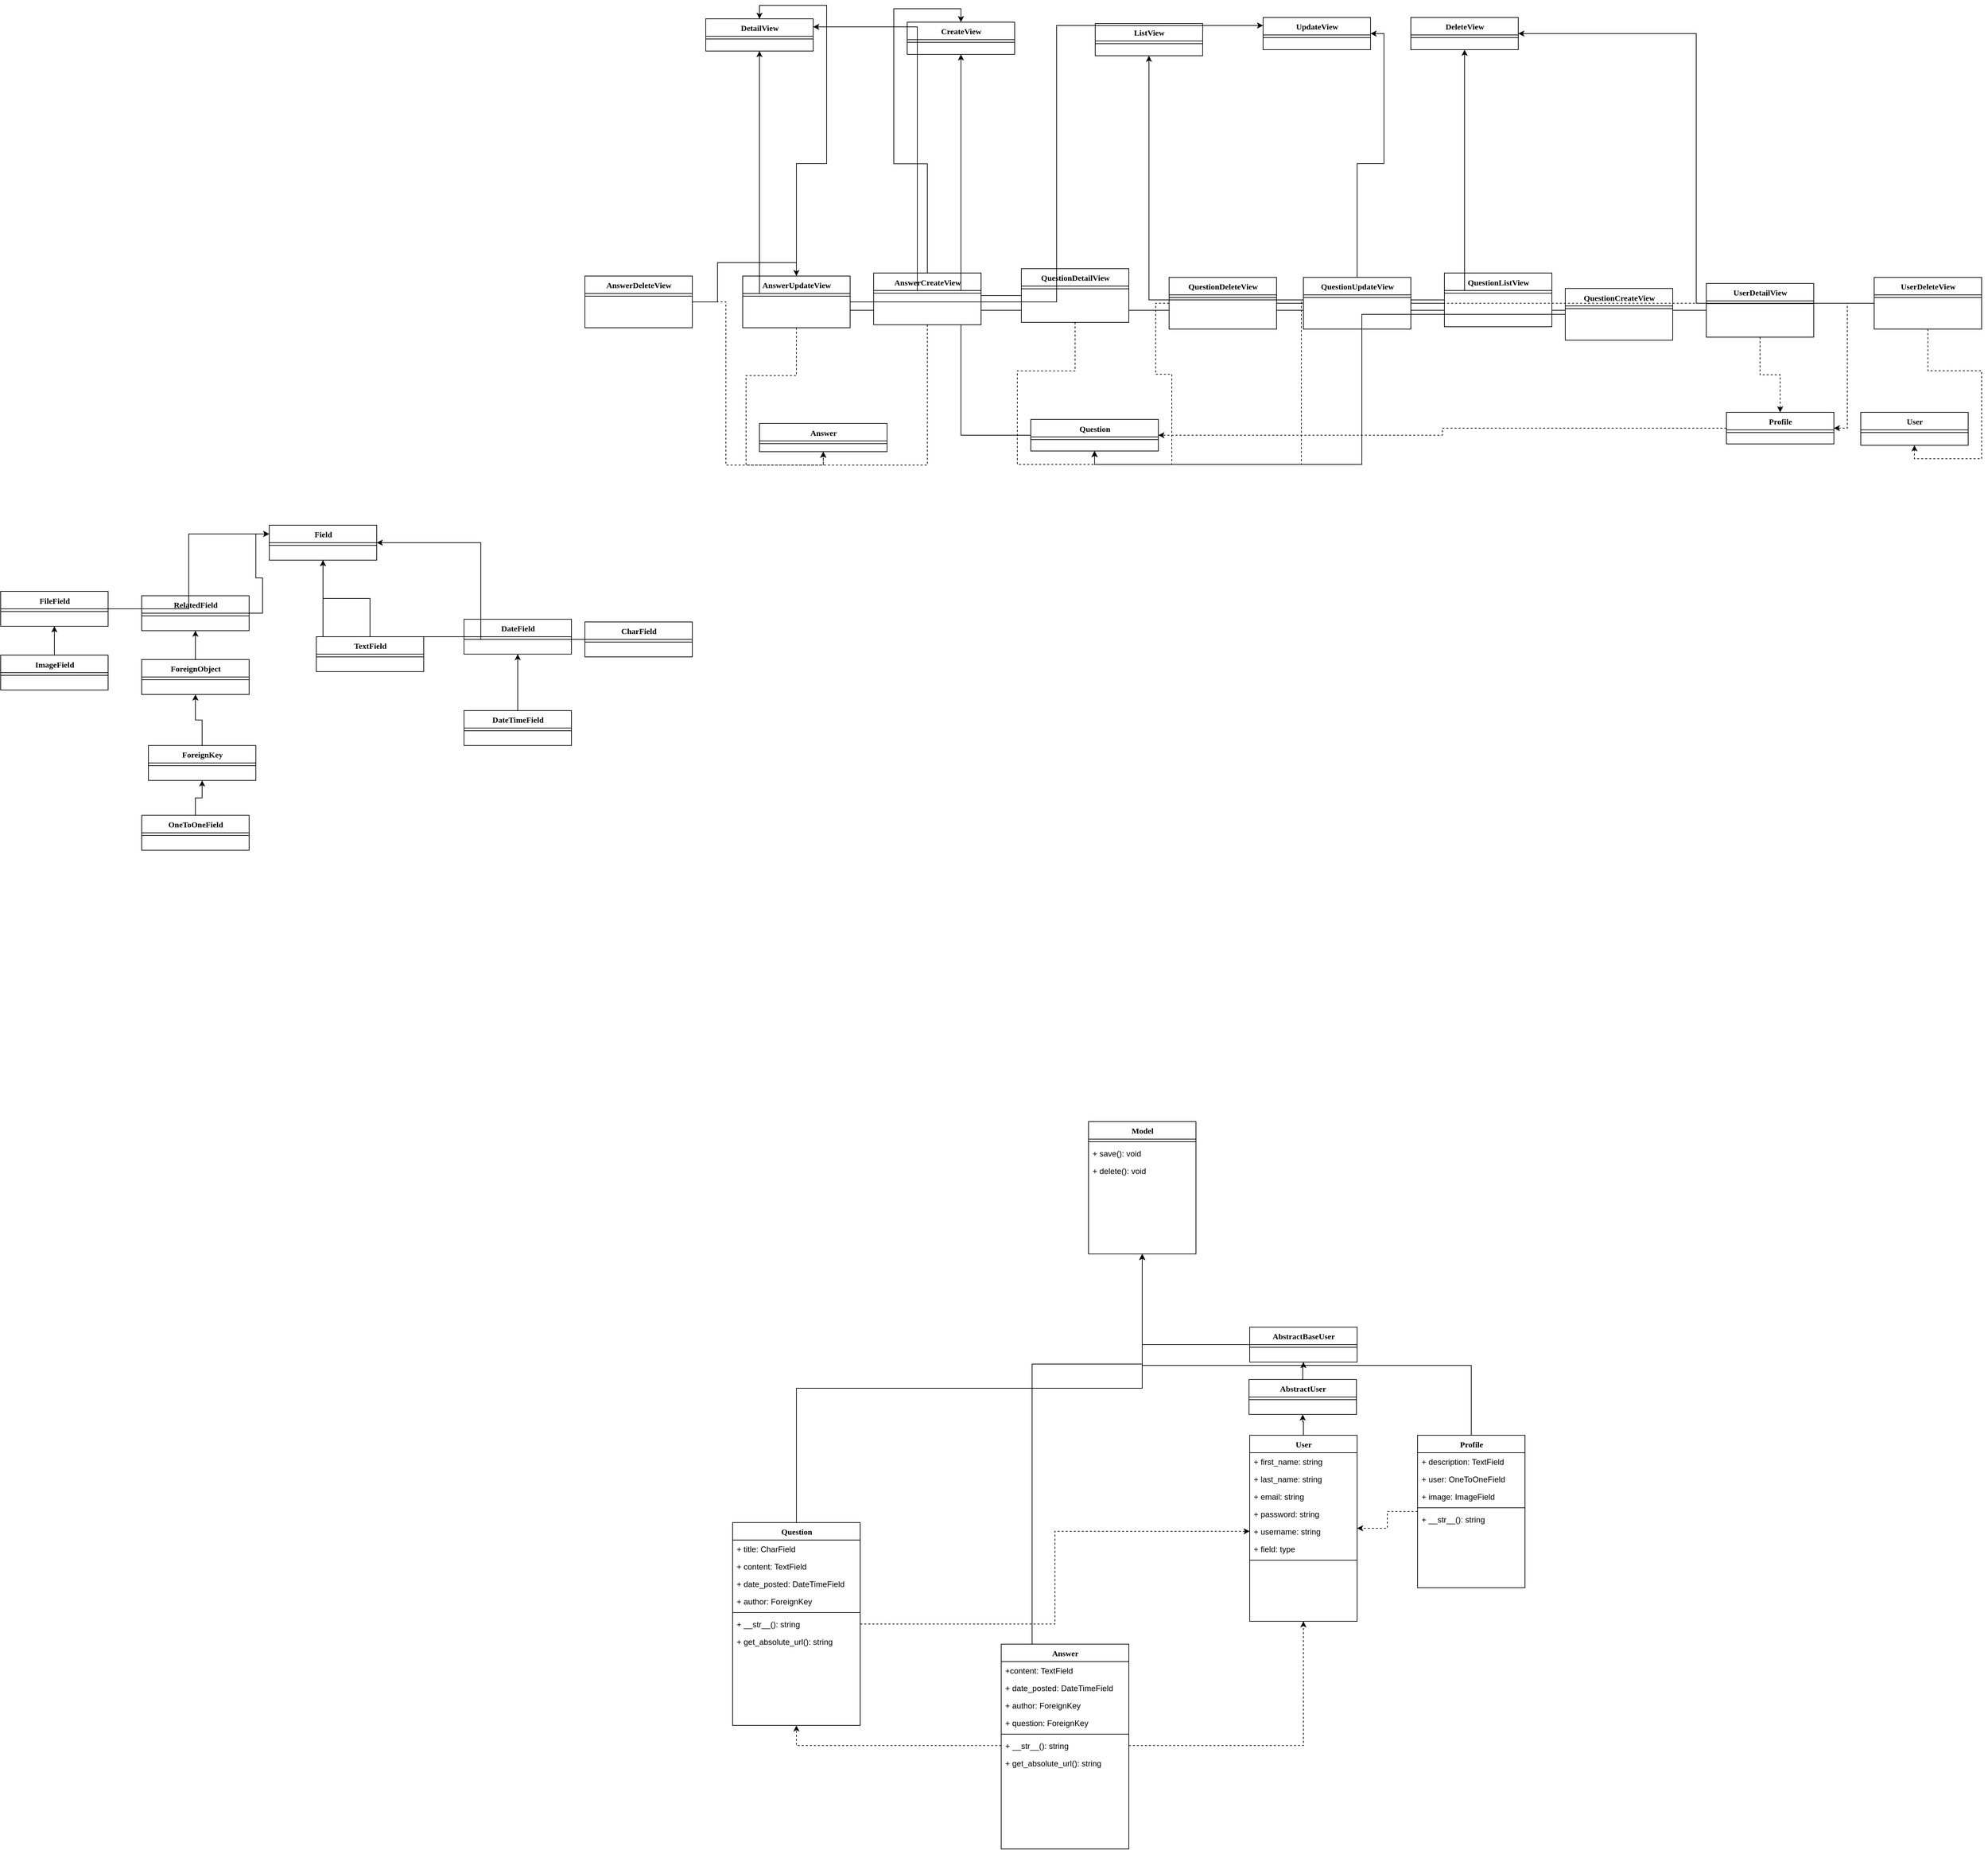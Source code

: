 <mxfile version="10.7.3" type="device"><diagram name="Page-1" id="9f46799a-70d6-7492-0946-bef42562c5a5"><mxGraphModel dx="3625" dy="2183" grid="1" gridSize="10" guides="1" tooltips="1" connect="1" arrows="1" fold="1" page="1" pageScale="1" pageWidth="1100" pageHeight="850" background="#ffffff" math="0" shadow="0"><root><mxCell id="0"/><mxCell id="1" parent="0"/><mxCell id="f9qjd2ug12fLaWXIo22U-174" value="" style="edgeStyle=orthogonalEdgeStyle;rounded=0;orthogonalLoop=1;jettySize=auto;html=1;" edge="1" parent="1" source="78961159f06e98e8-17" target="78961159f06e98e8-43"><mxGeometry relative="1" as="geometry"><mxPoint x="555" y="1531.5" as="targetPoint"/><Array as="points"><mxPoint x="750" y="1285"/><mxPoint x="620" y="1285"/><mxPoint x="620" y="1053"/></Array></mxGeometry></mxCell><mxCell id="f9qjd2ug12fLaWXIo22U-181" value="" style="edgeStyle=orthogonalEdgeStyle;rounded=0;orthogonalLoop=1;jettySize=auto;html=1;dashed=1;" edge="1" parent="1" source="78961159f06e98e8-17" target="78961159f06e98e8-30"><mxGeometry relative="1" as="geometry"><mxPoint x="880" y="1175" as="targetPoint"/></mxGeometry></mxCell><mxCell id="78961159f06e98e8-17" value="Profile" style="swimlane;html=1;fontStyle=1;align=center;verticalAlign=top;childLayout=stackLayout;horizontal=1;startSize=26;horizontalStack=0;resizeParent=1;resizeLast=0;collapsible=1;marginBottom=0;swimlaneFillColor=#ffffff;rounded=0;shadow=0;comic=0;labelBackgroundColor=none;strokeColor=#000000;strokeWidth=1;fillColor=none;fontFamily=Verdana;fontSize=12;fontColor=#000000;" parent="1" vertex="1"><mxGeometry x="1030" y="1389" width="160" height="227" as="geometry"/></mxCell><mxCell id="78961159f06e98e8-21" value="+ description: TextField" style="text;html=1;strokeColor=none;fillColor=none;align=left;verticalAlign=top;spacingLeft=4;spacingRight=4;whiteSpace=wrap;overflow=hidden;rotatable=0;points=[[0,0.5],[1,0.5]];portConstraint=eastwest;" parent="78961159f06e98e8-17" vertex="1"><mxGeometry y="26" width="160" height="26" as="geometry"/></mxCell><mxCell id="78961159f06e98e8-23" value="+ user: OneToOneField" style="text;html=1;strokeColor=none;fillColor=none;align=left;verticalAlign=top;spacingLeft=4;spacingRight=4;whiteSpace=wrap;overflow=hidden;rotatable=0;points=[[0,0.5],[1,0.5]];portConstraint=eastwest;" parent="78961159f06e98e8-17" vertex="1"><mxGeometry y="52" width="160" height="26" as="geometry"/></mxCell><mxCell id="78961159f06e98e8-25" value="+ image: ImageField" style="text;html=1;strokeColor=none;fillColor=none;align=left;verticalAlign=top;spacingLeft=4;spacingRight=4;whiteSpace=wrap;overflow=hidden;rotatable=0;points=[[0,0.5],[1,0.5]];portConstraint=eastwest;" parent="78961159f06e98e8-17" vertex="1"><mxGeometry y="78" width="160" height="26" as="geometry"/></mxCell><mxCell id="78961159f06e98e8-19" value="" style="line;html=1;strokeWidth=1;fillColor=none;align=left;verticalAlign=middle;spacingTop=-1;spacingLeft=3;spacingRight=3;rotatable=0;labelPosition=right;points=[];portConstraint=eastwest;" parent="78961159f06e98e8-17" vertex="1"><mxGeometry y="104" width="160" height="8" as="geometry"/></mxCell><mxCell id="78961159f06e98e8-27" value="+ __str__(): string" style="text;html=1;strokeColor=none;fillColor=none;align=left;verticalAlign=top;spacingLeft=4;spacingRight=4;whiteSpace=wrap;overflow=hidden;rotatable=0;points=[[0,0.5],[1,0.5]];portConstraint=eastwest;" parent="78961159f06e98e8-17" vertex="1"><mxGeometry y="112" width="160" height="26" as="geometry"/></mxCell><mxCell id="f9qjd2ug12fLaWXIo22U-154" value="" style="edgeStyle=orthogonalEdgeStyle;rounded=0;orthogonalLoop=1;jettySize=auto;html=1;" edge="1" parent="1" source="78961159f06e98e8-30" target="f9qjd2ug12fLaWXIo22U-1"><mxGeometry relative="1" as="geometry"><mxPoint x="930" y="1029" as="targetPoint"/></mxGeometry></mxCell><mxCell id="78961159f06e98e8-30" value="User" style="swimlane;html=1;fontStyle=1;align=center;verticalAlign=top;childLayout=stackLayout;horizontal=1;startSize=26;horizontalStack=0;resizeParent=1;resizeLast=0;collapsible=1;marginBottom=0;swimlaneFillColor=#ffffff;rounded=0;shadow=0;comic=0;labelBackgroundColor=none;strokeColor=#000000;strokeWidth=1;fillColor=none;fontFamily=Verdana;fontSize=12;fontColor=#000000;" parent="1" vertex="1"><mxGeometry x="780" y="1389" width="160" height="277" as="geometry"/></mxCell><mxCell id="78961159f06e98e8-31" value="+ first_name: string" style="text;html=1;strokeColor=none;fillColor=none;align=left;verticalAlign=top;spacingLeft=4;spacingRight=4;whiteSpace=wrap;overflow=hidden;rotatable=0;points=[[0,0.5],[1,0.5]];portConstraint=eastwest;" parent="78961159f06e98e8-30" vertex="1"><mxGeometry y="26" width="160" height="26" as="geometry"/></mxCell><mxCell id="78961159f06e98e8-32" value="+ last_name: string" style="text;html=1;strokeColor=none;fillColor=none;align=left;verticalAlign=top;spacingLeft=4;spacingRight=4;whiteSpace=wrap;overflow=hidden;rotatable=0;points=[[0,0.5],[1,0.5]];portConstraint=eastwest;" parent="78961159f06e98e8-30" vertex="1"><mxGeometry y="52" width="160" height="26" as="geometry"/></mxCell><mxCell id="78961159f06e98e8-33" value="+ email: string" style="text;html=1;strokeColor=none;fillColor=none;align=left;verticalAlign=top;spacingLeft=4;spacingRight=4;whiteSpace=wrap;overflow=hidden;rotatable=0;points=[[0,0.5],[1,0.5]];portConstraint=eastwest;" parent="78961159f06e98e8-30" vertex="1"><mxGeometry y="78" width="160" height="26" as="geometry"/></mxCell><mxCell id="78961159f06e98e8-34" value="+ password: string" style="text;html=1;strokeColor=none;fillColor=none;align=left;verticalAlign=top;spacingLeft=4;spacingRight=4;whiteSpace=wrap;overflow=hidden;rotatable=0;points=[[0,0.5],[1,0.5]];portConstraint=eastwest;" parent="78961159f06e98e8-30" vertex="1"><mxGeometry y="104" width="160" height="26" as="geometry"/></mxCell><mxCell id="78961159f06e98e8-36" value="+ username: string" style="text;html=1;strokeColor=none;fillColor=none;align=left;verticalAlign=top;spacingLeft=4;spacingRight=4;whiteSpace=wrap;overflow=hidden;rotatable=0;points=[[0,0.5],[1,0.5]];portConstraint=eastwest;" parent="78961159f06e98e8-30" vertex="1"><mxGeometry y="130" width="160" height="26" as="geometry"/></mxCell><mxCell id="78961159f06e98e8-37" value="+ field: type" style="text;html=1;strokeColor=none;fillColor=none;align=left;verticalAlign=top;spacingLeft=4;spacingRight=4;whiteSpace=wrap;overflow=hidden;rotatable=0;points=[[0,0.5],[1,0.5]];portConstraint=eastwest;" parent="78961159f06e98e8-30" vertex="1"><mxGeometry y="156" width="160" height="26" as="geometry"/></mxCell><mxCell id="78961159f06e98e8-38" value="" style="line;html=1;strokeWidth=1;fillColor=none;align=left;verticalAlign=middle;spacingTop=-1;spacingLeft=3;spacingRight=3;rotatable=0;labelPosition=right;points=[];portConstraint=eastwest;" parent="78961159f06e98e8-30" vertex="1"><mxGeometry y="182" width="160" height="8" as="geometry"/></mxCell><mxCell id="78961159f06e98e8-43" value="Model" style="swimlane;html=1;fontStyle=1;align=center;verticalAlign=top;childLayout=stackLayout;horizontal=1;startSize=26;horizontalStack=0;resizeParent=1;resizeLast=0;collapsible=1;marginBottom=0;swimlaneFillColor=#ffffff;rounded=0;shadow=0;comic=0;labelBackgroundColor=none;strokeColor=#000000;strokeWidth=1;fillColor=none;fontFamily=Verdana;fontSize=12;fontColor=#000000;" parent="1" vertex="1"><mxGeometry x="540" y="922" width="160" height="197" as="geometry"/></mxCell><mxCell id="78961159f06e98e8-51" value="" style="line;html=1;strokeWidth=1;fillColor=none;align=left;verticalAlign=middle;spacingTop=-1;spacingLeft=3;spacingRight=3;rotatable=0;labelPosition=right;points=[];portConstraint=eastwest;" parent="78961159f06e98e8-43" vertex="1"><mxGeometry y="26" width="160" height="8" as="geometry"/></mxCell><mxCell id="78961159f06e98e8-52" value="+ save(): void" style="text;html=1;strokeColor=none;fillColor=none;align=left;verticalAlign=top;spacingLeft=4;spacingRight=4;whiteSpace=wrap;overflow=hidden;rotatable=0;points=[[0,0.5],[1,0.5]];portConstraint=eastwest;" parent="78961159f06e98e8-43" vertex="1"><mxGeometry y="34" width="160" height="26" as="geometry"/></mxCell><mxCell id="78961159f06e98e8-53" value="+ delete(): void" style="text;html=1;strokeColor=none;fillColor=none;align=left;verticalAlign=top;spacingLeft=4;spacingRight=4;whiteSpace=wrap;overflow=hidden;rotatable=0;points=[[0,0.5],[1,0.5]];portConstraint=eastwest;" parent="78961159f06e98e8-43" vertex="1"><mxGeometry y="60" width="160" height="26" as="geometry"/></mxCell><mxCell id="f9qjd2ug12fLaWXIo22U-136" value="" style="edgeStyle=orthogonalEdgeStyle;rounded=0;orthogonalLoop=1;jettySize=auto;html=1;exitX=0.5;exitY=0;exitDx=0;exitDy=0;" edge="1" parent="1" source="78961159f06e98e8-56" target="78961159f06e98e8-43"><mxGeometry relative="1" as="geometry"><mxPoint x="850" y="1175" as="targetPoint"/></mxGeometry></mxCell><mxCell id="f9qjd2ug12fLaWXIo22U-312" value="" style="edgeStyle=orthogonalEdgeStyle;rounded=0;orthogonalLoop=1;jettySize=auto;html=1;dashed=1;entryX=0;entryY=0.5;entryDx=0;entryDy=0;" edge="1" parent="1" source="78961159f06e98e8-56" target="78961159f06e98e8-36"><mxGeometry relative="1" as="geometry"><mxPoint x="215" y="1807" as="targetPoint"/></mxGeometry></mxCell><mxCell id="78961159f06e98e8-56" value="Question" style="swimlane;html=1;fontStyle=1;align=center;verticalAlign=top;childLayout=stackLayout;horizontal=1;startSize=26;horizontalStack=0;resizeParent=1;resizeLast=0;collapsible=1;marginBottom=0;swimlaneFillColor=#ffffff;rounded=0;shadow=0;comic=0;labelBackgroundColor=none;strokeColor=#000000;strokeWidth=1;fillColor=none;fontFamily=Verdana;fontSize=12;fontColor=#000000;" parent="1" vertex="1"><mxGeometry x="10" y="1519" width="190" height="302" as="geometry"/></mxCell><mxCell id="78961159f06e98e8-57" value="+ title: CharField" style="text;html=1;strokeColor=none;fillColor=none;align=left;verticalAlign=top;spacingLeft=4;spacingRight=4;whiteSpace=wrap;overflow=hidden;rotatable=0;points=[[0,0.5],[1,0.5]];portConstraint=eastwest;" parent="78961159f06e98e8-56" vertex="1"><mxGeometry y="26" width="190" height="26" as="geometry"/></mxCell><mxCell id="78961159f06e98e8-58" value="+ content: TextField" style="text;html=1;strokeColor=none;fillColor=none;align=left;verticalAlign=top;spacingLeft=4;spacingRight=4;whiteSpace=wrap;overflow=hidden;rotatable=0;points=[[0,0.5],[1,0.5]];portConstraint=eastwest;" parent="78961159f06e98e8-56" vertex="1"><mxGeometry y="52" width="190" height="26" as="geometry"/></mxCell><mxCell id="78961159f06e98e8-59" value="+ date_posted: DateTimeField" style="text;html=1;strokeColor=none;fillColor=none;align=left;verticalAlign=top;spacingLeft=4;spacingRight=4;whiteSpace=wrap;overflow=hidden;rotatable=0;points=[[0,0.5],[1,0.5]];portConstraint=eastwest;" parent="78961159f06e98e8-56" vertex="1"><mxGeometry y="78" width="190" height="26" as="geometry"/></mxCell><mxCell id="78961159f06e98e8-60" value="+ author: ForeignKey" style="text;html=1;strokeColor=none;fillColor=none;align=left;verticalAlign=top;spacingLeft=4;spacingRight=4;whiteSpace=wrap;overflow=hidden;rotatable=0;points=[[0,0.5],[1,0.5]];portConstraint=eastwest;" parent="78961159f06e98e8-56" vertex="1"><mxGeometry y="104" width="190" height="26" as="geometry"/></mxCell><mxCell id="78961159f06e98e8-64" value="" style="line;html=1;strokeWidth=1;fillColor=none;align=left;verticalAlign=middle;spacingTop=-1;spacingLeft=3;spacingRight=3;rotatable=0;labelPosition=right;points=[];portConstraint=eastwest;" parent="78961159f06e98e8-56" vertex="1"><mxGeometry y="130" width="190" height="8" as="geometry"/></mxCell><mxCell id="78961159f06e98e8-65" value="+ __str__(): string" style="text;html=1;strokeColor=none;fillColor=none;align=left;verticalAlign=top;spacingLeft=4;spacingRight=4;whiteSpace=wrap;overflow=hidden;rotatable=0;points=[[0,0.5],[1,0.5]];portConstraint=eastwest;" parent="78961159f06e98e8-56" vertex="1"><mxGeometry y="138" width="190" height="26" as="geometry"/></mxCell><mxCell id="78961159f06e98e8-66" value="+ get_absolute_url(): string" style="text;html=1;strokeColor=none;fillColor=none;align=left;verticalAlign=top;spacingLeft=4;spacingRight=4;whiteSpace=wrap;overflow=hidden;rotatable=0;points=[[0,0.5],[1,0.5]];portConstraint=eastwest;" parent="78961159f06e98e8-56" vertex="1"><mxGeometry y="164" width="190" height="26" as="geometry"/></mxCell><mxCell id="f9qjd2ug12fLaWXIo22U-155" value="" style="edgeStyle=orthogonalEdgeStyle;rounded=0;orthogonalLoop=1;jettySize=auto;html=1;" edge="1" parent="1" source="f9qjd2ug12fLaWXIo22U-1" target="f9qjd2ug12fLaWXIo22U-9"><mxGeometry relative="1" as="geometry"/></mxCell><mxCell id="f9qjd2ug12fLaWXIo22U-1" value="AbstractUser" style="swimlane;html=1;fontStyle=1;align=center;verticalAlign=top;childLayout=stackLayout;horizontal=1;startSize=26;horizontalStack=0;resizeParent=1;resizeLast=0;collapsible=1;marginBottom=0;swimlaneFillColor=#ffffff;rounded=0;shadow=0;comic=0;labelBackgroundColor=none;strokeColor=#000000;strokeWidth=1;fillColor=none;fontFamily=Verdana;fontSize=12;fontColor=#000000;" vertex="1" parent="1"><mxGeometry x="779" y="1306" width="160" height="52" as="geometry"/></mxCell><mxCell id="f9qjd2ug12fLaWXIo22U-8" value="" style="line;html=1;strokeWidth=1;fillColor=none;align=left;verticalAlign=middle;spacingTop=-1;spacingLeft=3;spacingRight=3;rotatable=0;labelPosition=right;points=[];portConstraint=eastwest;" vertex="1" parent="f9qjd2ug12fLaWXIo22U-1"><mxGeometry y="26" width="160" height="8" as="geometry"/></mxCell><mxCell id="f9qjd2ug12fLaWXIo22U-158" value="" style="edgeStyle=orthogonalEdgeStyle;rounded=0;orthogonalLoop=1;jettySize=auto;html=1;" edge="1" parent="1" source="f9qjd2ug12fLaWXIo22U-9" target="78961159f06e98e8-43"><mxGeometry relative="1" as="geometry"><mxPoint x="850" y="1119" as="sourcePoint"/><mxPoint x="850" y="1110" as="targetPoint"/></mxGeometry></mxCell><mxCell id="f9qjd2ug12fLaWXIo22U-9" value="AbstractBaseUser" style="swimlane;html=1;fontStyle=1;align=center;verticalAlign=top;childLayout=stackLayout;horizontal=1;startSize=26;horizontalStack=0;resizeParent=1;resizeLast=0;collapsible=1;marginBottom=0;swimlaneFillColor=#ffffff;rounded=0;shadow=0;comic=0;labelBackgroundColor=none;strokeColor=#000000;strokeWidth=1;fillColor=none;fontFamily=Verdana;fontSize=12;fontColor=#000000;" vertex="1" parent="1"><mxGeometry x="780" y="1228" width="160" height="52" as="geometry"/></mxCell><mxCell id="f9qjd2ug12fLaWXIo22U-10" value="" style="line;html=1;strokeWidth=1;fillColor=none;align=left;verticalAlign=middle;spacingTop=-1;spacingLeft=3;spacingRight=3;rotatable=0;labelPosition=right;points=[];portConstraint=eastwest;" vertex="1" parent="f9qjd2ug12fLaWXIo22U-9"><mxGeometry y="26" width="160" height="8" as="geometry"/></mxCell><mxCell id="f9qjd2ug12fLaWXIo22U-167" value="" style="edgeStyle=orthogonalEdgeStyle;rounded=0;orthogonalLoop=1;jettySize=auto;html=1;" edge="1" parent="1" source="f9qjd2ug12fLaWXIo22U-11" target="78961159f06e98e8-43"><mxGeometry relative="1" as="geometry"><mxPoint x="800.0" y="1555" as="targetPoint"/><Array as="points"><mxPoint x="456" y="1283"/><mxPoint x="620" y="1283"/></Array></mxGeometry></mxCell><mxCell id="f9qjd2ug12fLaWXIo22U-11" value="Answer" style="swimlane;html=1;fontStyle=1;align=center;verticalAlign=top;childLayout=stackLayout;horizontal=1;startSize=26;horizontalStack=0;resizeParent=1;resizeLast=0;collapsible=1;marginBottom=0;swimlaneFillColor=#ffffff;rounded=0;shadow=0;comic=0;labelBackgroundColor=none;strokeColor=#000000;strokeWidth=1;fillColor=none;fontFamily=Verdana;fontSize=12;fontColor=#000000;" vertex="1" parent="1"><mxGeometry x="410" y="1700" width="190" height="305" as="geometry"/></mxCell><mxCell id="f9qjd2ug12fLaWXIo22U-12" value="+content: TextField" style="text;html=1;strokeColor=none;fillColor=none;align=left;verticalAlign=top;spacingLeft=4;spacingRight=4;whiteSpace=wrap;overflow=hidden;rotatable=0;points=[[0,0.5],[1,0.5]];portConstraint=eastwest;" vertex="1" parent="f9qjd2ug12fLaWXIo22U-11"><mxGeometry y="26" width="190" height="26" as="geometry"/></mxCell><mxCell id="f9qjd2ug12fLaWXIo22U-13" value="+ date_posted: DateTimeField" style="text;html=1;strokeColor=none;fillColor=none;align=left;verticalAlign=top;spacingLeft=4;spacingRight=4;whiteSpace=wrap;overflow=hidden;rotatable=0;points=[[0,0.5],[1,0.5]];portConstraint=eastwest;" vertex="1" parent="f9qjd2ug12fLaWXIo22U-11"><mxGeometry y="52" width="190" height="26" as="geometry"/></mxCell><mxCell id="f9qjd2ug12fLaWXIo22U-14" value="+ author: ForeignKey" style="text;html=1;strokeColor=none;fillColor=none;align=left;verticalAlign=top;spacingLeft=4;spacingRight=4;whiteSpace=wrap;overflow=hidden;rotatable=0;points=[[0,0.5],[1,0.5]];portConstraint=eastwest;" vertex="1" parent="f9qjd2ug12fLaWXIo22U-11"><mxGeometry y="78" width="190" height="26" as="geometry"/></mxCell><mxCell id="f9qjd2ug12fLaWXIo22U-15" value="+ question: ForeignKey" style="text;html=1;strokeColor=none;fillColor=none;align=left;verticalAlign=top;spacingLeft=4;spacingRight=4;whiteSpace=wrap;overflow=hidden;rotatable=0;points=[[0,0.5],[1,0.5]];portConstraint=eastwest;" vertex="1" parent="f9qjd2ug12fLaWXIo22U-11"><mxGeometry y="104" width="190" height="26" as="geometry"/></mxCell><mxCell id="f9qjd2ug12fLaWXIo22U-16" value="" style="line;html=1;strokeWidth=1;fillColor=none;align=left;verticalAlign=middle;spacingTop=-1;spacingLeft=3;spacingRight=3;rotatable=0;labelPosition=right;points=[];portConstraint=eastwest;" vertex="1" parent="f9qjd2ug12fLaWXIo22U-11"><mxGeometry y="130" width="190" height="8" as="geometry"/></mxCell><mxCell id="f9qjd2ug12fLaWXIo22U-17" value="+ __str__(): string" style="text;html=1;strokeColor=none;fillColor=none;align=left;verticalAlign=top;spacingLeft=4;spacingRight=4;whiteSpace=wrap;overflow=hidden;rotatable=0;points=[[0,0.5],[1,0.5]];portConstraint=eastwest;" vertex="1" parent="f9qjd2ug12fLaWXIo22U-11"><mxGeometry y="138" width="190" height="26" as="geometry"/></mxCell><mxCell id="f9qjd2ug12fLaWXIo22U-18" value="+ get_absolute_url(): string" style="text;html=1;strokeColor=none;fillColor=none;align=left;verticalAlign=top;spacingLeft=4;spacingRight=4;whiteSpace=wrap;overflow=hidden;rotatable=0;points=[[0,0.5],[1,0.5]];portConstraint=eastwest;" vertex="1" parent="f9qjd2ug12fLaWXIo22U-11"><mxGeometry y="164" width="190" height="26" as="geometry"/></mxCell><mxCell id="f9qjd2ug12fLaWXIo22U-20" value="Field&lt;br&gt;" style="swimlane;html=1;fontStyle=1;align=center;verticalAlign=top;childLayout=stackLayout;horizontal=1;startSize=26;horizontalStack=0;resizeParent=1;resizeLast=0;collapsible=1;marginBottom=0;swimlaneFillColor=#ffffff;rounded=0;shadow=0;comic=0;labelBackgroundColor=none;strokeColor=#000000;strokeWidth=1;fillColor=none;fontFamily=Verdana;fontSize=12;fontColor=#000000;" vertex="1" parent="1"><mxGeometry x="-680" y="34" width="160" height="52" as="geometry"/></mxCell><mxCell id="f9qjd2ug12fLaWXIo22U-21" value="" style="line;html=1;strokeWidth=1;fillColor=none;align=left;verticalAlign=middle;spacingTop=-1;spacingLeft=3;spacingRight=3;rotatable=0;labelPosition=right;points=[];portConstraint=eastwest;" vertex="1" parent="f9qjd2ug12fLaWXIo22U-20"><mxGeometry y="26" width="160" height="8" as="geometry"/></mxCell><mxCell id="f9qjd2ug12fLaWXIo22U-194" value="" style="edgeStyle=orthogonalEdgeStyle;rounded=0;orthogonalLoop=1;jettySize=auto;html=1;entryX=0.5;entryY=1;entryDx=0;entryDy=0;" edge="1" parent="1" source="f9qjd2ug12fLaWXIo22U-22" target="f9qjd2ug12fLaWXIo22U-20"><mxGeometry relative="1" as="geometry"><mxPoint x="-530" y="120" as="targetPoint"/></mxGeometry></mxCell><mxCell id="f9qjd2ug12fLaWXIo22U-22" value="TextField&lt;br&gt;" style="swimlane;html=1;fontStyle=1;align=center;verticalAlign=top;childLayout=stackLayout;horizontal=1;startSize=26;horizontalStack=0;resizeParent=1;resizeLast=0;collapsible=1;marginBottom=0;swimlaneFillColor=#ffffff;rounded=0;shadow=0;comic=0;labelBackgroundColor=none;strokeColor=#000000;strokeWidth=1;fillColor=none;fontFamily=Verdana;fontSize=12;fontColor=#000000;" vertex="1" parent="1"><mxGeometry x="-610" y="200" width="160" height="52" as="geometry"/></mxCell><mxCell id="f9qjd2ug12fLaWXIo22U-23" value="" style="line;html=1;strokeWidth=1;fillColor=none;align=left;verticalAlign=middle;spacingTop=-1;spacingLeft=3;spacingRight=3;rotatable=0;labelPosition=right;points=[];portConstraint=eastwest;" vertex="1" parent="f9qjd2ug12fLaWXIo22U-22"><mxGeometry y="26" width="160" height="8" as="geometry"/></mxCell><mxCell id="f9qjd2ug12fLaWXIo22U-191" value="" style="edgeStyle=orthogonalEdgeStyle;rounded=0;orthogonalLoop=1;jettySize=auto;html=1;entryX=0.5;entryY=1;entryDx=0;entryDy=0;" edge="1" parent="1" source="f9qjd2ug12fLaWXIo22U-24" target="f9qjd2ug12fLaWXIo22U-20"><mxGeometry relative="1" as="geometry"><mxPoint x="-310" y="94" as="targetPoint"/></mxGeometry></mxCell><mxCell id="f9qjd2ug12fLaWXIo22U-24" value="DateField&lt;br&gt;" style="swimlane;html=1;fontStyle=1;align=center;verticalAlign=top;childLayout=stackLayout;horizontal=1;startSize=26;horizontalStack=0;resizeParent=1;resizeLast=0;collapsible=1;marginBottom=0;swimlaneFillColor=#ffffff;rounded=0;shadow=0;comic=0;labelBackgroundColor=none;strokeColor=#000000;strokeWidth=1;fillColor=none;fontFamily=Verdana;fontSize=12;fontColor=#000000;" vertex="1" parent="1"><mxGeometry x="-390" y="174" width="160" height="52" as="geometry"/></mxCell><mxCell id="f9qjd2ug12fLaWXIo22U-25" value="" style="line;html=1;strokeWidth=1;fillColor=none;align=left;verticalAlign=middle;spacingTop=-1;spacingLeft=3;spacingRight=3;rotatable=0;labelPosition=right;points=[];portConstraint=eastwest;" vertex="1" parent="f9qjd2ug12fLaWXIo22U-24"><mxGeometry y="26" width="160" height="8" as="geometry"/></mxCell><mxCell id="f9qjd2ug12fLaWXIo22U-185" value="" style="edgeStyle=orthogonalEdgeStyle;rounded=0;orthogonalLoop=1;jettySize=auto;html=1;entryX=0.5;entryY=1;entryDx=0;entryDy=0;" edge="1" parent="1" source="f9qjd2ug12fLaWXIo22U-26" target="f9qjd2ug12fLaWXIo22U-24"><mxGeometry relative="1" as="geometry"><mxPoint x="-430" y="380" as="targetPoint"/></mxGeometry></mxCell><mxCell id="f9qjd2ug12fLaWXIo22U-26" value="DateTimeField&lt;br&gt;" style="swimlane;html=1;fontStyle=1;align=center;verticalAlign=top;childLayout=stackLayout;horizontal=1;startSize=26;horizontalStack=0;resizeParent=1;resizeLast=0;collapsible=1;marginBottom=0;swimlaneFillColor=#ffffff;rounded=0;shadow=0;comic=0;labelBackgroundColor=none;strokeColor=#000000;strokeWidth=1;fillColor=none;fontFamily=Verdana;fontSize=12;fontColor=#000000;" vertex="1" parent="1"><mxGeometry x="-390" y="310" width="160" height="52" as="geometry"/></mxCell><mxCell id="f9qjd2ug12fLaWXIo22U-27" value="" style="line;html=1;strokeWidth=1;fillColor=none;align=left;verticalAlign=middle;spacingTop=-1;spacingLeft=3;spacingRight=3;rotatable=0;labelPosition=right;points=[];portConstraint=eastwest;" vertex="1" parent="f9qjd2ug12fLaWXIo22U-26"><mxGeometry y="26" width="160" height="8" as="geometry"/></mxCell><mxCell id="f9qjd2ug12fLaWXIo22U-197" value="" style="edgeStyle=orthogonalEdgeStyle;rounded=0;orthogonalLoop=1;jettySize=auto;html=1;entryX=0;entryY=0.25;entryDx=0;entryDy=0;" edge="1" parent="1" source="f9qjd2ug12fLaWXIo22U-28" target="f9qjd2ug12fLaWXIo22U-20"><mxGeometry relative="1" as="geometry"><mxPoint x="-790" y="59" as="targetPoint"/></mxGeometry></mxCell><mxCell id="f9qjd2ug12fLaWXIo22U-28" value="RelatedField&lt;br&gt;" style="swimlane;html=1;fontStyle=1;align=center;verticalAlign=top;childLayout=stackLayout;horizontal=1;startSize=26;horizontalStack=0;resizeParent=1;resizeLast=0;collapsible=1;marginBottom=0;swimlaneFillColor=#ffffff;rounded=0;shadow=0;comic=0;labelBackgroundColor=none;strokeColor=#000000;strokeWidth=1;fillColor=none;fontFamily=Verdana;fontSize=12;fontColor=#000000;" vertex="1" parent="1"><mxGeometry x="-870" y="139" width="160" height="52" as="geometry"/></mxCell><mxCell id="f9qjd2ug12fLaWXIo22U-29" value="" style="line;html=1;strokeWidth=1;fillColor=none;align=left;verticalAlign=middle;spacingTop=-1;spacingLeft=3;spacingRight=3;rotatable=0;labelPosition=right;points=[];portConstraint=eastwest;" vertex="1" parent="f9qjd2ug12fLaWXIo22U-28"><mxGeometry y="26" width="160" height="8" as="geometry"/></mxCell><mxCell id="f9qjd2ug12fLaWXIo22U-204" value="" style="edgeStyle=orthogonalEdgeStyle;rounded=0;orthogonalLoop=1;jettySize=auto;html=1;" edge="1" parent="1" source="f9qjd2ug12fLaWXIo22U-30" target="f9qjd2ug12fLaWXIo22U-28"><mxGeometry relative="1" as="geometry"/></mxCell><mxCell id="f9qjd2ug12fLaWXIo22U-30" value="ForeignObject&lt;br&gt;" style="swimlane;html=1;fontStyle=1;align=center;verticalAlign=top;childLayout=stackLayout;horizontal=1;startSize=26;horizontalStack=0;resizeParent=1;resizeLast=0;collapsible=1;marginBottom=0;swimlaneFillColor=#ffffff;rounded=0;shadow=0;comic=0;labelBackgroundColor=none;strokeColor=#000000;strokeWidth=1;fillColor=none;fontFamily=Verdana;fontSize=12;fontColor=#000000;" vertex="1" parent="1"><mxGeometry x="-870" y="234" width="160" height="52" as="geometry"/></mxCell><mxCell id="f9qjd2ug12fLaWXIo22U-31" value="" style="line;html=1;strokeWidth=1;fillColor=none;align=left;verticalAlign=middle;spacingTop=-1;spacingLeft=3;spacingRight=3;rotatable=0;labelPosition=right;points=[];portConstraint=eastwest;" vertex="1" parent="f9qjd2ug12fLaWXIo22U-30"><mxGeometry y="26" width="160" height="8" as="geometry"/></mxCell><mxCell id="f9qjd2ug12fLaWXIo22U-205" value="" style="edgeStyle=orthogonalEdgeStyle;rounded=0;orthogonalLoop=1;jettySize=auto;html=1;" edge="1" parent="1" source="f9qjd2ug12fLaWXIo22U-32" target="f9qjd2ug12fLaWXIo22U-30"><mxGeometry relative="1" as="geometry"/></mxCell><mxCell id="f9qjd2ug12fLaWXIo22U-32" value="ForeignKey&lt;br&gt;" style="swimlane;html=1;fontStyle=1;align=center;verticalAlign=top;childLayout=stackLayout;horizontal=1;startSize=26;horizontalStack=0;resizeParent=1;resizeLast=0;collapsible=1;marginBottom=0;swimlaneFillColor=#ffffff;rounded=0;shadow=0;comic=0;labelBackgroundColor=none;strokeColor=#000000;strokeWidth=1;fillColor=none;fontFamily=Verdana;fontSize=12;fontColor=#000000;" vertex="1" parent="1"><mxGeometry x="-860" y="362" width="160" height="52" as="geometry"/></mxCell><mxCell id="f9qjd2ug12fLaWXIo22U-33" value="" style="line;html=1;strokeWidth=1;fillColor=none;align=left;verticalAlign=middle;spacingTop=-1;spacingLeft=3;spacingRight=3;rotatable=0;labelPosition=right;points=[];portConstraint=eastwest;" vertex="1" parent="f9qjd2ug12fLaWXIo22U-32"><mxGeometry y="26" width="160" height="8" as="geometry"/></mxCell><mxCell id="f9qjd2ug12fLaWXIo22U-206" value="" style="edgeStyle=orthogonalEdgeStyle;rounded=0;orthogonalLoop=1;jettySize=auto;html=1;" edge="1" parent="1" source="f9qjd2ug12fLaWXIo22U-34" target="f9qjd2ug12fLaWXIo22U-32"><mxGeometry relative="1" as="geometry"/></mxCell><mxCell id="f9qjd2ug12fLaWXIo22U-34" value="OneToOneField&lt;br&gt;" style="swimlane;html=1;fontStyle=1;align=center;verticalAlign=top;childLayout=stackLayout;horizontal=1;startSize=26;horizontalStack=0;resizeParent=1;resizeLast=0;collapsible=1;marginBottom=0;swimlaneFillColor=#ffffff;rounded=0;shadow=0;comic=0;labelBackgroundColor=none;strokeColor=#000000;strokeWidth=1;fillColor=none;fontFamily=Verdana;fontSize=12;fontColor=#000000;" vertex="1" parent="1"><mxGeometry x="-870" y="466" width="160" height="52" as="geometry"/></mxCell><mxCell id="f9qjd2ug12fLaWXIo22U-35" value="" style="line;html=1;strokeWidth=1;fillColor=none;align=left;verticalAlign=middle;spacingTop=-1;spacingLeft=3;spacingRight=3;rotatable=0;labelPosition=right;points=[];portConstraint=eastwest;" vertex="1" parent="f9qjd2ug12fLaWXIo22U-34"><mxGeometry y="26" width="160" height="8" as="geometry"/></mxCell><mxCell id="f9qjd2ug12fLaWXIo22U-200" value="" style="edgeStyle=orthogonalEdgeStyle;rounded=0;orthogonalLoop=1;jettySize=auto;html=1;entryX=0;entryY=0.25;entryDx=0;entryDy=0;" edge="1" parent="1" source="f9qjd2ug12fLaWXIo22U-36" target="f9qjd2ug12fLaWXIo22U-20"><mxGeometry relative="1" as="geometry"><mxPoint x="-1000" y="52.5" as="targetPoint"/></mxGeometry></mxCell><mxCell id="f9qjd2ug12fLaWXIo22U-36" value="FileField&lt;br&gt;" style="swimlane;html=1;fontStyle=1;align=center;verticalAlign=top;childLayout=stackLayout;horizontal=1;startSize=26;horizontalStack=0;resizeParent=1;resizeLast=0;collapsible=1;marginBottom=0;swimlaneFillColor=#ffffff;rounded=0;shadow=0;comic=0;labelBackgroundColor=none;strokeColor=#000000;strokeWidth=1;fillColor=none;fontFamily=Verdana;fontSize=12;fontColor=#000000;" vertex="1" parent="1"><mxGeometry x="-1080" y="132.5" width="160" height="52" as="geometry"/></mxCell><mxCell id="f9qjd2ug12fLaWXIo22U-37" value="" style="line;html=1;strokeWidth=1;fillColor=none;align=left;verticalAlign=middle;spacingTop=-1;spacingLeft=3;spacingRight=3;rotatable=0;labelPosition=right;points=[];portConstraint=eastwest;" vertex="1" parent="f9qjd2ug12fLaWXIo22U-36"><mxGeometry y="26" width="160" height="8" as="geometry"/></mxCell><mxCell id="f9qjd2ug12fLaWXIo22U-203" value="" style="edgeStyle=orthogonalEdgeStyle;rounded=0;orthogonalLoop=1;jettySize=auto;html=1;entryX=0.5;entryY=1;entryDx=0;entryDy=0;" edge="1" parent="1" source="f9qjd2ug12fLaWXIo22U-38" target="f9qjd2ug12fLaWXIo22U-36"><mxGeometry relative="1" as="geometry"><mxPoint x="-1000" y="359.5" as="targetPoint"/></mxGeometry></mxCell><mxCell id="f9qjd2ug12fLaWXIo22U-38" value="ImageField&lt;br&gt;" style="swimlane;html=1;fontStyle=1;align=center;verticalAlign=top;childLayout=stackLayout;horizontal=1;startSize=26;horizontalStack=0;resizeParent=1;resizeLast=0;collapsible=1;marginBottom=0;swimlaneFillColor=#ffffff;rounded=0;shadow=0;comic=0;labelBackgroundColor=none;strokeColor=#000000;strokeWidth=1;fillColor=none;fontFamily=Verdana;fontSize=12;fontColor=#000000;" vertex="1" parent="1"><mxGeometry x="-1080" y="227.5" width="160" height="52" as="geometry"/></mxCell><mxCell id="f9qjd2ug12fLaWXIo22U-39" value="" style="line;html=1;strokeWidth=1;fillColor=none;align=left;verticalAlign=middle;spacingTop=-1;spacingLeft=3;spacingRight=3;rotatable=0;labelPosition=right;points=[];portConstraint=eastwest;" vertex="1" parent="f9qjd2ug12fLaWXIo22U-38"><mxGeometry y="26" width="160" height="8" as="geometry"/></mxCell><mxCell id="f9qjd2ug12fLaWXIo22U-188" value="" style="edgeStyle=orthogonalEdgeStyle;rounded=0;orthogonalLoop=1;jettySize=auto;html=1;entryX=1;entryY=0.5;entryDx=0;entryDy=0;" edge="1" parent="1" source="f9qjd2ug12fLaWXIo22U-42" target="f9qjd2ug12fLaWXIo22U-20"><mxGeometry relative="1" as="geometry"><mxPoint x="-130" y="98" as="targetPoint"/></mxGeometry></mxCell><mxCell id="f9qjd2ug12fLaWXIo22U-42" value="CharField&lt;br&gt;" style="swimlane;html=1;fontStyle=1;align=center;verticalAlign=top;childLayout=stackLayout;horizontal=1;startSize=26;horizontalStack=0;resizeParent=1;resizeLast=0;collapsible=1;marginBottom=0;swimlaneFillColor=#ffffff;rounded=0;shadow=0;comic=0;labelBackgroundColor=none;strokeColor=#000000;strokeWidth=1;fillColor=none;fontFamily=Verdana;fontSize=12;fontColor=#000000;" vertex="1" parent="1"><mxGeometry x="-210" y="178" width="160" height="52" as="geometry"/></mxCell><mxCell id="f9qjd2ug12fLaWXIo22U-43" value="" style="line;html=1;strokeWidth=1;fillColor=none;align=left;verticalAlign=middle;spacingTop=-1;spacingLeft=3;spacingRight=3;rotatable=0;labelPosition=right;points=[];portConstraint=eastwest;" vertex="1" parent="f9qjd2ug12fLaWXIo22U-42"><mxGeometry y="26" width="160" height="8" as="geometry"/></mxCell><mxCell id="f9qjd2ug12fLaWXIo22U-263" value="" style="edgeStyle=orthogonalEdgeStyle;rounded=0;orthogonalLoop=1;jettySize=auto;html=1;dashed=1;" edge="1" parent="1" source="f9qjd2ug12fLaWXIo22U-56" target="f9qjd2ug12fLaWXIo22U-208"><mxGeometry relative="1" as="geometry"/></mxCell><mxCell id="f9qjd2ug12fLaWXIo22U-291" value="" style="edgeStyle=orthogonalEdgeStyle;rounded=0;orthogonalLoop=1;jettySize=auto;html=1;entryX=0.5;entryY=1;entryDx=0;entryDy=0;" edge="1" parent="1" source="f9qjd2ug12fLaWXIo22U-56" target="f9qjd2ug12fLaWXIo22U-83"><mxGeometry relative="1" as="geometry"/></mxCell><mxCell id="f9qjd2ug12fLaWXIo22U-56" value="UserDetailView" style="swimlane;html=1;fontStyle=1;align=center;verticalAlign=top;childLayout=stackLayout;horizontal=1;startSize=26;horizontalStack=0;resizeParent=1;resizeLast=0;collapsible=1;marginBottom=0;swimlaneFillColor=#ffffff;rounded=0;shadow=0;comic=0;labelBackgroundColor=none;strokeColor=#000000;strokeWidth=1;fillColor=none;fontFamily=Verdana;fontSize=12;fontColor=#000000;" vertex="1" parent="1"><mxGeometry x="1460" y="-326" width="160" height="80" as="geometry"/></mxCell><mxCell id="f9qjd2ug12fLaWXIo22U-63" value="" style="line;html=1;strokeWidth=1;fillColor=none;align=left;verticalAlign=middle;spacingTop=-1;spacingLeft=3;spacingRight=3;rotatable=0;labelPosition=right;points=[];portConstraint=eastwest;" vertex="1" parent="f9qjd2ug12fLaWXIo22U-56"><mxGeometry y="26" width="160" height="8" as="geometry"/></mxCell><mxCell id="f9qjd2ug12fLaWXIo22U-80" value="CreateView" style="swimlane;html=1;fontStyle=1;align=center;verticalAlign=top;childLayout=stackLayout;horizontal=1;startSize=26;horizontalStack=0;resizeParent=1;resizeLast=0;collapsible=1;marginBottom=0;swimlaneFillColor=#ffffff;rounded=0;shadow=0;comic=0;labelBackgroundColor=none;strokeColor=#000000;strokeWidth=1;fillColor=none;fontFamily=Verdana;fontSize=12;fontColor=#000000;" vertex="1" parent="1"><mxGeometry x="270" y="-715" width="160" height="48" as="geometry"/></mxCell><mxCell id="f9qjd2ug12fLaWXIo22U-82" value="" style="line;html=1;strokeWidth=1;fillColor=none;align=left;verticalAlign=middle;spacingTop=-1;spacingLeft=3;spacingRight=3;rotatable=0;labelPosition=right;points=[];portConstraint=eastwest;" vertex="1" parent="f9qjd2ug12fLaWXIo22U-80"><mxGeometry y="26" width="160" height="8" as="geometry"/></mxCell><mxCell id="f9qjd2ug12fLaWXIo22U-83" value="DetailView&lt;br&gt;" style="swimlane;html=1;fontStyle=1;align=center;verticalAlign=top;childLayout=stackLayout;horizontal=1;startSize=26;horizontalStack=0;resizeParent=1;resizeLast=0;collapsible=1;marginBottom=0;swimlaneFillColor=#ffffff;rounded=0;shadow=0;comic=0;labelBackgroundColor=none;strokeColor=#000000;strokeWidth=1;fillColor=none;fontFamily=Verdana;fontSize=12;fontColor=#000000;" vertex="1" parent="1"><mxGeometry x="-30" y="-720" width="160" height="48" as="geometry"/></mxCell><mxCell id="f9qjd2ug12fLaWXIo22U-84" value="" style="line;html=1;strokeWidth=1;fillColor=none;align=left;verticalAlign=middle;spacingTop=-1;spacingLeft=3;spacingRight=3;rotatable=0;labelPosition=right;points=[];portConstraint=eastwest;" vertex="1" parent="f9qjd2ug12fLaWXIo22U-83"><mxGeometry y="26" width="160" height="8" as="geometry"/></mxCell><mxCell id="f9qjd2ug12fLaWXIo22U-266" value="" style="edgeStyle=orthogonalEdgeStyle;rounded=0;orthogonalLoop=1;jettySize=auto;html=1;dashed=1;entryX=0.5;entryY=1;entryDx=0;entryDy=0;" edge="1" parent="1" source="f9qjd2ug12fLaWXIo22U-85" target="f9qjd2ug12fLaWXIo22U-214"><mxGeometry relative="1" as="geometry"><mxPoint x="2020" y="-699" as="targetPoint"/></mxGeometry></mxCell><mxCell id="f9qjd2ug12fLaWXIo22U-294" value="" style="edgeStyle=orthogonalEdgeStyle;rounded=0;orthogonalLoop=1;jettySize=auto;html=1;entryX=1;entryY=0.5;entryDx=0;entryDy=0;" edge="1" parent="1" source="f9qjd2ug12fLaWXIo22U-85" target="f9qjd2ug12fLaWXIo22U-99"><mxGeometry relative="1" as="geometry"><mxPoint x="2020" y="-462" as="targetPoint"/></mxGeometry></mxCell><mxCell id="f9qjd2ug12fLaWXIo22U-85" value="UserDeleteView" style="swimlane;html=1;fontStyle=1;align=center;verticalAlign=top;childLayout=stackLayout;horizontal=1;startSize=26;horizontalStack=0;resizeParent=1;resizeLast=0;collapsible=1;marginBottom=0;swimlaneFillColor=#ffffff;rounded=0;shadow=0;comic=0;labelBackgroundColor=none;strokeColor=#000000;strokeWidth=1;fillColor=none;fontFamily=Verdana;fontSize=12;fontColor=#000000;" vertex="1" parent="1"><mxGeometry x="1710" y="-335" width="160" height="77" as="geometry"/></mxCell><mxCell id="f9qjd2ug12fLaWXIo22U-92" value="" style="line;html=1;strokeWidth=1;fillColor=none;align=left;verticalAlign=middle;spacingTop=-1;spacingLeft=3;spacingRight=3;rotatable=0;labelPosition=right;points=[];portConstraint=eastwest;" vertex="1" parent="f9qjd2ug12fLaWXIo22U-85"><mxGeometry y="26" width="160" height="8" as="geometry"/></mxCell><mxCell id="f9qjd2ug12fLaWXIo22U-97" value="UpdateView" style="swimlane;html=1;fontStyle=1;align=center;verticalAlign=top;childLayout=stackLayout;horizontal=1;startSize=26;horizontalStack=0;resizeParent=1;resizeLast=0;collapsible=1;marginBottom=0;swimlaneFillColor=#ffffff;rounded=0;shadow=0;comic=0;labelBackgroundColor=none;strokeColor=#000000;strokeWidth=1;fillColor=none;fontFamily=Verdana;fontSize=12;fontColor=#000000;" vertex="1" parent="1"><mxGeometry x="800" y="-722" width="160" height="48" as="geometry"/></mxCell><mxCell id="f9qjd2ug12fLaWXIo22U-98" value="" style="line;html=1;strokeWidth=1;fillColor=none;align=left;verticalAlign=middle;spacingTop=-1;spacingLeft=3;spacingRight=3;rotatable=0;labelPosition=right;points=[];portConstraint=eastwest;" vertex="1" parent="f9qjd2ug12fLaWXIo22U-97"><mxGeometry y="26" width="160" height="8" as="geometry"/></mxCell><mxCell id="f9qjd2ug12fLaWXIo22U-99" value="DeleteView&lt;br&gt;" style="swimlane;html=1;fontStyle=1;align=center;verticalAlign=top;childLayout=stackLayout;horizontal=1;startSize=26;horizontalStack=0;resizeParent=1;resizeLast=0;collapsible=1;marginBottom=0;swimlaneFillColor=#ffffff;rounded=0;shadow=0;comic=0;labelBackgroundColor=none;strokeColor=#000000;strokeWidth=1;fillColor=none;fontFamily=Verdana;fontSize=12;fontColor=#000000;" vertex="1" parent="1"><mxGeometry x="1020" y="-722" width="160" height="48" as="geometry"/></mxCell><mxCell id="f9qjd2ug12fLaWXIo22U-100" value="" style="line;html=1;strokeWidth=1;fillColor=none;align=left;verticalAlign=middle;spacingTop=-1;spacingLeft=3;spacingRight=3;rotatable=0;labelPosition=right;points=[];portConstraint=eastwest;" vertex="1" parent="f9qjd2ug12fLaWXIo22U-99"><mxGeometry y="26" width="160" height="8" as="geometry"/></mxCell><mxCell id="f9qjd2ug12fLaWXIo22U-250" value="" style="edgeStyle=orthogonalEdgeStyle;rounded=0;orthogonalLoop=1;jettySize=auto;html=1;dashed=1;entryX=0.5;entryY=1;entryDx=0;entryDy=0;" edge="1" parent="1" source="f9qjd2ug12fLaWXIo22U-101" target="f9qjd2ug12fLaWXIo22U-222"><mxGeometry relative="1" as="geometry"><mxPoint x="1200" y="-589.5" as="targetPoint"/></mxGeometry></mxCell><mxCell id="f9qjd2ug12fLaWXIo22U-269" value="" style="edgeStyle=orthogonalEdgeStyle;rounded=0;orthogonalLoop=1;jettySize=auto;html=1;entryX=1;entryY=0.25;entryDx=0;entryDy=0;" edge="1" parent="1" source="f9qjd2ug12fLaWXIo22U-101" target="f9qjd2ug12fLaWXIo22U-83"><mxGeometry relative="1" as="geometry"><mxPoint x="1040" y="-469.5" as="targetPoint"/></mxGeometry></mxCell><mxCell id="f9qjd2ug12fLaWXIo22U-101" value="QuestionDetailView" style="swimlane;html=1;fontStyle=1;align=center;verticalAlign=top;childLayout=stackLayout;horizontal=1;startSize=26;horizontalStack=0;resizeParent=1;resizeLast=0;collapsible=1;marginBottom=0;swimlaneFillColor=#ffffff;rounded=0;shadow=0;comic=0;labelBackgroundColor=none;strokeColor=#000000;strokeWidth=1;fillColor=none;fontFamily=Verdana;fontSize=12;fontColor=#000000;" vertex="1" parent="1"><mxGeometry x="440" y="-348" width="160" height="80" as="geometry"/></mxCell><mxCell id="f9qjd2ug12fLaWXIo22U-103" value="" style="line;html=1;strokeWidth=1;fillColor=none;align=left;verticalAlign=middle;spacingTop=-1;spacingLeft=3;spacingRight=3;rotatable=0;labelPosition=right;points=[];portConstraint=eastwest;" vertex="1" parent="f9qjd2ug12fLaWXIo22U-101"><mxGeometry y="26" width="160" height="8" as="geometry"/></mxCell><mxCell id="f9qjd2ug12fLaWXIo22U-253" value="" style="edgeStyle=orthogonalEdgeStyle;rounded=0;orthogonalLoop=1;jettySize=auto;html=1;dashed=1;entryX=0.5;entryY=1;entryDx=0;entryDy=0;" edge="1" parent="1" source="f9qjd2ug12fLaWXIo22U-104" target="f9qjd2ug12fLaWXIo22U-222"><mxGeometry relative="1" as="geometry"><mxPoint x="1420" y="-576.5" as="targetPoint"/></mxGeometry></mxCell><mxCell id="f9qjd2ug12fLaWXIo22U-272" value="" style="edgeStyle=orthogonalEdgeStyle;rounded=0;orthogonalLoop=1;jettySize=auto;html=1;entryX=0.5;entryY=1;entryDx=0;entryDy=0;" edge="1" parent="1" source="f9qjd2ug12fLaWXIo22U-104" target="f9qjd2ug12fLaWXIo22U-99"><mxGeometry relative="1" as="geometry"><mxPoint x="1580" y="-458" as="targetPoint"/></mxGeometry></mxCell><mxCell id="f9qjd2ug12fLaWXIo22U-104" value="QuestionDeleteView" style="swimlane;html=1;fontStyle=1;align=center;verticalAlign=top;childLayout=stackLayout;horizontal=1;startSize=26;horizontalStack=0;resizeParent=1;resizeLast=0;collapsible=1;marginBottom=0;swimlaneFillColor=#ffffff;rounded=0;shadow=0;comic=0;labelBackgroundColor=none;strokeColor=#000000;strokeWidth=1;fillColor=none;fontFamily=Verdana;fontSize=12;fontColor=#000000;" vertex="1" parent="1"><mxGeometry x="660" y="-335" width="160" height="77" as="geometry"/></mxCell><mxCell id="f9qjd2ug12fLaWXIo22U-106" value="" style="line;html=1;strokeWidth=1;fillColor=none;align=left;verticalAlign=middle;spacingTop=-1;spacingLeft=3;spacingRight=3;rotatable=0;labelPosition=right;points=[];portConstraint=eastwest;" vertex="1" parent="f9qjd2ug12fLaWXIo22U-104"><mxGeometry y="26" width="160" height="8" as="geometry"/></mxCell><mxCell id="f9qjd2ug12fLaWXIo22U-256" value="" style="edgeStyle=orthogonalEdgeStyle;rounded=0;orthogonalLoop=1;jettySize=auto;html=1;dashed=1;entryX=0.5;entryY=1;entryDx=0;entryDy=0;" edge="1" parent="1" source="f9qjd2ug12fLaWXIo22U-107" target="f9qjd2ug12fLaWXIo22U-222"><mxGeometry relative="1" as="geometry"><mxPoint x="1230" y="-256.5" as="targetPoint"/></mxGeometry></mxCell><mxCell id="f9qjd2ug12fLaWXIo22U-278" value="" style="edgeStyle=orthogonalEdgeStyle;rounded=0;orthogonalLoop=1;jettySize=auto;html=1;entryX=0.5;entryY=1;entryDx=0;entryDy=0;" edge="1" parent="1" source="f9qjd2ug12fLaWXIo22U-107" target="f9qjd2ug12fLaWXIo22U-125"><mxGeometry relative="1" as="geometry"><mxPoint x="1070" y="-136.5" as="targetPoint"/></mxGeometry></mxCell><mxCell id="f9qjd2ug12fLaWXIo22U-107" value="QuestionListView" style="swimlane;html=1;fontStyle=1;align=center;verticalAlign=top;childLayout=stackLayout;horizontal=1;startSize=26;horizontalStack=0;resizeParent=1;resizeLast=0;collapsible=1;marginBottom=0;swimlaneFillColor=#ffffff;rounded=0;shadow=0;comic=0;labelBackgroundColor=none;strokeColor=#000000;strokeWidth=1;fillColor=none;fontFamily=Verdana;fontSize=12;fontColor=#000000;" vertex="1" parent="1"><mxGeometry x="1070" y="-341.5" width="160" height="80" as="geometry"/></mxCell><mxCell id="f9qjd2ug12fLaWXIo22U-109" value="" style="line;html=1;strokeWidth=1;fillColor=none;align=left;verticalAlign=middle;spacingTop=-1;spacingLeft=3;spacingRight=3;rotatable=0;labelPosition=right;points=[];portConstraint=eastwest;" vertex="1" parent="f9qjd2ug12fLaWXIo22U-107"><mxGeometry y="26" width="160" height="8" as="geometry"/></mxCell><mxCell id="f9qjd2ug12fLaWXIo22U-259" value="" style="edgeStyle=orthogonalEdgeStyle;rounded=0;orthogonalLoop=1;jettySize=auto;html=1;dashed=1;entryX=0.5;entryY=1;entryDx=0;entryDy=0;" edge="1" parent="1" source="f9qjd2ug12fLaWXIo22U-110" target="f9qjd2ug12fLaWXIo22U-222"><mxGeometry relative="1" as="geometry"><mxPoint x="1410" y="-233.5" as="targetPoint"/></mxGeometry></mxCell><mxCell id="f9qjd2ug12fLaWXIo22U-281" value="" style="edgeStyle=orthogonalEdgeStyle;rounded=0;orthogonalLoop=1;jettySize=auto;html=1;entryX=0.5;entryY=1;entryDx=0;entryDy=0;" edge="1" parent="1" source="f9qjd2ug12fLaWXIo22U-222" target="f9qjd2ug12fLaWXIo22U-80"><mxGeometry relative="1" as="geometry"><mxPoint x="1410" y="3.5" as="targetPoint"/></mxGeometry></mxCell><mxCell id="f9qjd2ug12fLaWXIo22U-110" value="QuestionCreateView" style="swimlane;html=1;fontStyle=1;align=center;verticalAlign=top;childLayout=stackLayout;horizontal=1;startSize=26;horizontalStack=0;resizeParent=1;resizeLast=0;collapsible=1;marginBottom=0;swimlaneFillColor=#ffffff;rounded=0;shadow=0;comic=0;labelBackgroundColor=none;strokeColor=#000000;strokeWidth=1;fillColor=none;fontFamily=Verdana;fontSize=12;fontColor=#000000;" vertex="1" parent="1"><mxGeometry x="1250" y="-318.5" width="160" height="77" as="geometry"/></mxCell><mxCell id="f9qjd2ug12fLaWXIo22U-112" value="" style="line;html=1;strokeWidth=1;fillColor=none;align=left;verticalAlign=middle;spacingTop=-1;spacingLeft=3;spacingRight=3;rotatable=0;labelPosition=right;points=[];portConstraint=eastwest;" vertex="1" parent="f9qjd2ug12fLaWXIo22U-110"><mxGeometry y="26" width="160" height="8" as="geometry"/></mxCell><mxCell id="f9qjd2ug12fLaWXIo22U-262" value="" style="edgeStyle=orthogonalEdgeStyle;rounded=0;orthogonalLoop=1;jettySize=auto;html=1;dashed=1;entryX=1;entryY=0.5;entryDx=0;entryDy=0;" edge="1" parent="1" source="f9qjd2ug12fLaWXIo22U-208" target="f9qjd2ug12fLaWXIo22U-222"><mxGeometry relative="1" as="geometry"><mxPoint x="1750" y="-210" as="targetPoint"/></mxGeometry></mxCell><mxCell id="f9qjd2ug12fLaWXIo22U-275" value="" style="edgeStyle=orthogonalEdgeStyle;rounded=0;orthogonalLoop=1;jettySize=auto;html=1;entryX=1;entryY=0.5;entryDx=0;entryDy=0;" edge="1" parent="1" source="f9qjd2ug12fLaWXIo22U-113" target="f9qjd2ug12fLaWXIo22U-97"><mxGeometry relative="1" as="geometry"><mxPoint x="1250" y="-588.5" as="targetPoint"/></mxGeometry></mxCell><mxCell id="f9qjd2ug12fLaWXIo22U-113" value="QuestionUpdateView" style="swimlane;html=1;fontStyle=1;align=center;verticalAlign=top;childLayout=stackLayout;horizontal=1;startSize=26;horizontalStack=0;resizeParent=1;resizeLast=0;collapsible=1;marginBottom=0;swimlaneFillColor=#ffffff;rounded=0;shadow=0;comic=0;labelBackgroundColor=none;strokeColor=#000000;strokeWidth=1;fillColor=none;fontFamily=Verdana;fontSize=12;fontColor=#000000;" vertex="1" parent="1"><mxGeometry x="860" y="-335" width="160" height="77" as="geometry"/></mxCell><mxCell id="f9qjd2ug12fLaWXIo22U-114" value="" style="line;html=1;strokeWidth=1;fillColor=none;align=left;verticalAlign=middle;spacingTop=-1;spacingLeft=3;spacingRight=3;rotatable=0;labelPosition=right;points=[];portConstraint=eastwest;" vertex="1" parent="f9qjd2ug12fLaWXIo22U-113"><mxGeometry y="26" width="160" height="8" as="geometry"/></mxCell><mxCell id="f9qjd2ug12fLaWXIo22U-241" value="" style="edgeStyle=orthogonalEdgeStyle;rounded=0;orthogonalLoop=1;jettySize=auto;html=1;dashed=1;entryX=0.5;entryY=1;entryDx=0;entryDy=0;" edge="1" parent="1" source="f9qjd2ug12fLaWXIo22U-117" target="f9qjd2ug12fLaWXIo22U-230"><mxGeometry relative="1" as="geometry"><mxPoint x="200" y="-487" as="targetPoint"/></mxGeometry></mxCell><mxCell id="f9qjd2ug12fLaWXIo22U-290" value="" style="edgeStyle=orthogonalEdgeStyle;rounded=0;orthogonalLoop=1;jettySize=auto;html=1;entryX=0.5;entryY=0;entryDx=0;entryDy=0;" edge="1" parent="1" source="f9qjd2ug12fLaWXIo22U-123" target="f9qjd2ug12fLaWXIo22U-83"><mxGeometry relative="1" as="geometry"><mxPoint x="360" y="-368.5" as="targetPoint"/></mxGeometry></mxCell><mxCell id="f9qjd2ug12fLaWXIo22U-117" value="AnswerDeleteView" style="swimlane;html=1;fontStyle=1;align=center;verticalAlign=top;childLayout=stackLayout;horizontal=1;startSize=26;horizontalStack=0;resizeParent=1;resizeLast=0;collapsible=1;marginBottom=0;swimlaneFillColor=#ffffff;rounded=0;shadow=0;comic=0;labelBackgroundColor=none;strokeColor=#000000;strokeWidth=1;fillColor=none;fontFamily=Verdana;fontSize=12;fontColor=#000000;" vertex="1" parent="1"><mxGeometry x="-210" y="-337" width="160" height="77" as="geometry"/></mxCell><mxCell id="f9qjd2ug12fLaWXIo22U-118" value="" style="line;html=1;strokeWidth=1;fillColor=none;align=left;verticalAlign=middle;spacingTop=-1;spacingLeft=3;spacingRight=3;rotatable=0;labelPosition=right;points=[];portConstraint=eastwest;" vertex="1" parent="f9qjd2ug12fLaWXIo22U-117"><mxGeometry y="26" width="160" height="8" as="geometry"/></mxCell><mxCell id="f9qjd2ug12fLaWXIo22U-247" value="" style="edgeStyle=orthogonalEdgeStyle;rounded=0;orthogonalLoop=1;jettySize=auto;html=1;dashed=1;entryX=0.5;entryY=1;entryDx=0;entryDy=0;" edge="1" parent="1" source="f9qjd2ug12fLaWXIo22U-121" target="f9qjd2ug12fLaWXIo22U-230"><mxGeometry relative="1" as="geometry"><mxPoint x="540" y="-594" as="targetPoint"/></mxGeometry></mxCell><mxCell id="f9qjd2ug12fLaWXIo22U-284" value="" style="edgeStyle=orthogonalEdgeStyle;rounded=0;orthogonalLoop=1;jettySize=auto;html=1;entryX=0.5;entryY=0;entryDx=0;entryDy=0;" edge="1" parent="1" source="f9qjd2ug12fLaWXIo22U-121" target="f9qjd2ug12fLaWXIo22U-80"><mxGeometry relative="1" as="geometry"><mxPoint x="700" y="-475.5" as="targetPoint"/></mxGeometry></mxCell><mxCell id="f9qjd2ug12fLaWXIo22U-121" value="AnswerCreateView" style="swimlane;html=1;fontStyle=1;align=center;verticalAlign=top;childLayout=stackLayout;horizontal=1;startSize=26;horizontalStack=0;resizeParent=1;resizeLast=0;collapsible=1;marginBottom=0;swimlaneFillColor=#ffffff;rounded=0;shadow=0;comic=0;labelBackgroundColor=none;strokeColor=#000000;strokeWidth=1;fillColor=none;fontFamily=Verdana;fontSize=12;fontColor=#000000;" vertex="1" parent="1"><mxGeometry x="220" y="-341.5" width="160" height="77" as="geometry"/></mxCell><mxCell id="f9qjd2ug12fLaWXIo22U-122" value="" style="line;html=1;strokeWidth=1;fillColor=none;align=left;verticalAlign=middle;spacingTop=-1;spacingLeft=3;spacingRight=3;rotatable=0;labelPosition=right;points=[];portConstraint=eastwest;" vertex="1" parent="f9qjd2ug12fLaWXIo22U-121"><mxGeometry y="26" width="160" height="8" as="geometry"/></mxCell><mxCell id="f9qjd2ug12fLaWXIo22U-244" value="" style="edgeStyle=orthogonalEdgeStyle;rounded=0;orthogonalLoop=1;jettySize=auto;html=1;dashed=1;entryX=0.5;entryY=1;entryDx=0;entryDy=0;" edge="1" parent="1" source="f9qjd2ug12fLaWXIo22U-123" target="f9qjd2ug12fLaWXIo22U-230"><mxGeometry relative="1" as="geometry"><mxPoint x="380" y="-385" as="targetPoint"/></mxGeometry></mxCell><mxCell id="f9qjd2ug12fLaWXIo22U-287" value="" style="edgeStyle=orthogonalEdgeStyle;rounded=0;orthogonalLoop=1;jettySize=auto;html=1;entryX=0;entryY=0.25;entryDx=0;entryDy=0;" edge="1" parent="1" source="f9qjd2ug12fLaWXIo22U-123" target="f9qjd2ug12fLaWXIo22U-97"><mxGeometry relative="1" as="geometry"><mxPoint x="540" y="-266.5" as="targetPoint"/></mxGeometry></mxCell><mxCell id="f9qjd2ug12fLaWXIo22U-125" value="ListView&lt;br&gt;" style="swimlane;html=1;fontStyle=1;align=center;verticalAlign=top;childLayout=stackLayout;horizontal=1;startSize=26;horizontalStack=0;resizeParent=1;resizeLast=0;collapsible=1;marginBottom=0;swimlaneFillColor=#ffffff;rounded=0;shadow=0;comic=0;labelBackgroundColor=none;strokeColor=#000000;strokeWidth=1;fillColor=none;fontFamily=Verdana;fontSize=12;fontColor=#000000;" vertex="1" parent="1"><mxGeometry x="550" y="-713" width="160" height="48" as="geometry"/></mxCell><mxCell id="f9qjd2ug12fLaWXIo22U-126" value="" style="line;html=1;strokeWidth=1;fillColor=none;align=left;verticalAlign=middle;spacingTop=-1;spacingLeft=3;spacingRight=3;rotatable=0;labelPosition=right;points=[];portConstraint=eastwest;" vertex="1" parent="f9qjd2ug12fLaWXIo22U-125"><mxGeometry y="26" width="160" height="8" as="geometry"/></mxCell><mxCell id="f9qjd2ug12fLaWXIo22U-214" value="User" style="swimlane;html=1;fontStyle=1;align=center;verticalAlign=top;childLayout=stackLayout;horizontal=1;startSize=26;horizontalStack=0;resizeParent=1;resizeLast=0;collapsible=1;marginBottom=0;swimlaneFillColor=#ffffff;rounded=0;shadow=0;comic=0;labelBackgroundColor=none;strokeColor=#000000;strokeWidth=1;fillColor=none;fontFamily=Verdana;fontSize=12;fontColor=#000000;" vertex="1" parent="1"><mxGeometry x="1690" y="-134" width="160" height="49" as="geometry"/></mxCell><mxCell id="f9qjd2ug12fLaWXIo22U-221" value="" style="line;html=1;strokeWidth=1;fillColor=none;align=left;verticalAlign=middle;spacingTop=-1;spacingLeft=3;spacingRight=3;rotatable=0;labelPosition=right;points=[];portConstraint=eastwest;" vertex="1" parent="f9qjd2ug12fLaWXIo22U-214"><mxGeometry y="26" width="160" height="8" as="geometry"/></mxCell><mxCell id="f9qjd2ug12fLaWXIo22U-230" value="Answer" style="swimlane;html=1;fontStyle=1;align=center;verticalAlign=top;childLayout=stackLayout;horizontal=1;startSize=26;horizontalStack=0;resizeParent=1;resizeLast=0;collapsible=1;marginBottom=0;swimlaneFillColor=#ffffff;rounded=0;shadow=0;comic=0;labelBackgroundColor=none;strokeColor=#000000;strokeWidth=1;fillColor=none;fontFamily=Verdana;fontSize=12;fontColor=#000000;" vertex="1" parent="1"><mxGeometry x="50" y="-117.5" width="190" height="42" as="geometry"/></mxCell><mxCell id="f9qjd2ug12fLaWXIo22U-235" value="" style="line;html=1;strokeWidth=1;fillColor=none;align=left;verticalAlign=middle;spacingTop=-1;spacingLeft=3;spacingRight=3;rotatable=0;labelPosition=right;points=[];portConstraint=eastwest;" vertex="1" parent="f9qjd2ug12fLaWXIo22U-230"><mxGeometry y="26" width="190" height="8" as="geometry"/></mxCell><mxCell id="f9qjd2ug12fLaWXIo22U-123" value="AnswerUpdateView" style="swimlane;html=1;fontStyle=1;align=center;verticalAlign=top;childLayout=stackLayout;horizontal=1;startSize=26;horizontalStack=0;resizeParent=1;resizeLast=0;collapsible=1;marginBottom=0;swimlaneFillColor=#ffffff;rounded=0;shadow=0;comic=0;labelBackgroundColor=none;strokeColor=#000000;strokeWidth=1;fillColor=none;fontFamily=Verdana;fontSize=12;fontColor=#000000;" vertex="1" parent="1"><mxGeometry x="25" y="-337" width="160" height="77" as="geometry"/></mxCell><mxCell id="f9qjd2ug12fLaWXIo22U-124" value="" style="line;html=1;strokeWidth=1;fillColor=none;align=left;verticalAlign=middle;spacingTop=-1;spacingLeft=3;spacingRight=3;rotatable=0;labelPosition=right;points=[];portConstraint=eastwest;" vertex="1" parent="f9qjd2ug12fLaWXIo22U-123"><mxGeometry y="26" width="160" height="8" as="geometry"/></mxCell><mxCell id="f9qjd2ug12fLaWXIo22U-295" value="" style="edgeStyle=orthogonalEdgeStyle;rounded=0;orthogonalLoop=1;jettySize=auto;html=1;entryX=0.5;entryY=0;entryDx=0;entryDy=0;" edge="1" parent="1" source="f9qjd2ug12fLaWXIo22U-117" target="f9qjd2ug12fLaWXIo22U-123"><mxGeometry relative="1" as="geometry"><mxPoint x="-50" y="-298" as="sourcePoint"/><mxPoint x="810" y="-234" as="targetPoint"/></mxGeometry></mxCell><mxCell id="f9qjd2ug12fLaWXIo22U-222" value="Question" style="swimlane;html=1;fontStyle=1;align=center;verticalAlign=top;childLayout=stackLayout;horizontal=1;startSize=26;horizontalStack=0;resizeParent=1;resizeLast=0;collapsible=1;marginBottom=0;swimlaneFillColor=#ffffff;rounded=0;shadow=0;comic=0;labelBackgroundColor=none;strokeColor=#000000;strokeWidth=1;fillColor=none;fontFamily=Verdana;fontSize=12;fontColor=#000000;" vertex="1" parent="1"><mxGeometry x="454" y="-123.5" width="190" height="47" as="geometry"/></mxCell><mxCell id="f9qjd2ug12fLaWXIo22U-227" value="" style="line;html=1;strokeWidth=1;fillColor=none;align=left;verticalAlign=middle;spacingTop=-1;spacingLeft=3;spacingRight=3;rotatable=0;labelPosition=right;points=[];portConstraint=eastwest;" vertex="1" parent="f9qjd2ug12fLaWXIo22U-222"><mxGeometry y="26" width="190" height="8" as="geometry"/></mxCell><mxCell id="f9qjd2ug12fLaWXIo22U-296" value="" style="edgeStyle=orthogonalEdgeStyle;rounded=0;orthogonalLoop=1;jettySize=auto;html=1;entryX=0.5;entryY=1;entryDx=0;entryDy=0;" edge="1" parent="1" source="f9qjd2ug12fLaWXIo22U-110" target="f9qjd2ug12fLaWXIo22U-222"><mxGeometry relative="1" as="geometry"><mxPoint x="1330" y="-114" as="sourcePoint"/><mxPoint x="350" y="-666" as="targetPoint"/></mxGeometry></mxCell><mxCell id="f9qjd2ug12fLaWXIo22U-208" value="Profile" style="swimlane;html=1;fontStyle=1;align=center;verticalAlign=top;childLayout=stackLayout;horizontal=1;startSize=26;horizontalStack=0;resizeParent=1;resizeLast=0;collapsible=1;marginBottom=0;swimlaneFillColor=#ffffff;rounded=0;shadow=0;comic=0;labelBackgroundColor=none;strokeColor=#000000;strokeWidth=1;fillColor=none;fontFamily=Verdana;fontSize=12;fontColor=#000000;" vertex="1" parent="1"><mxGeometry x="1490" y="-134" width="160" height="47" as="geometry"/></mxCell><mxCell id="f9qjd2ug12fLaWXIo22U-212" value="" style="line;html=1;strokeWidth=1;fillColor=none;align=left;verticalAlign=middle;spacingTop=-1;spacingLeft=3;spacingRight=3;rotatable=0;labelPosition=right;points=[];portConstraint=eastwest;" vertex="1" parent="f9qjd2ug12fLaWXIo22U-208"><mxGeometry y="26" width="160" height="8" as="geometry"/></mxCell><mxCell id="f9qjd2ug12fLaWXIo22U-297" value="" style="edgeStyle=orthogonalEdgeStyle;rounded=0;orthogonalLoop=1;jettySize=auto;html=1;dashed=1;entryX=1;entryY=0.5;entryDx=0;entryDy=0;" edge="1" parent="1" source="f9qjd2ug12fLaWXIo22U-113" target="f9qjd2ug12fLaWXIo22U-208"><mxGeometry relative="1" as="geometry"><mxPoint x="1330" y="-588" as="sourcePoint"/><mxPoint x="670" y="-120" as="targetPoint"/></mxGeometry></mxCell><mxCell id="f9qjd2ug12fLaWXIo22U-299" value="" style="edgeStyle=orthogonalEdgeStyle;rounded=0;orthogonalLoop=1;jettySize=auto;html=1;dashed=1;" edge="1" parent="1" source="f9qjd2ug12fLaWXIo22U-17" target="78961159f06e98e8-56"><mxGeometry relative="1" as="geometry"/></mxCell><mxCell id="f9qjd2ug12fLaWXIo22U-300" value="" style="edgeStyle=orthogonalEdgeStyle;rounded=0;orthogonalLoop=1;jettySize=auto;html=1;dashed=1;" edge="1" parent="1" source="f9qjd2ug12fLaWXIo22U-17" target="78961159f06e98e8-30"><mxGeometry relative="1" as="geometry"/></mxCell></root></mxGraphModel></diagram></mxfile>
